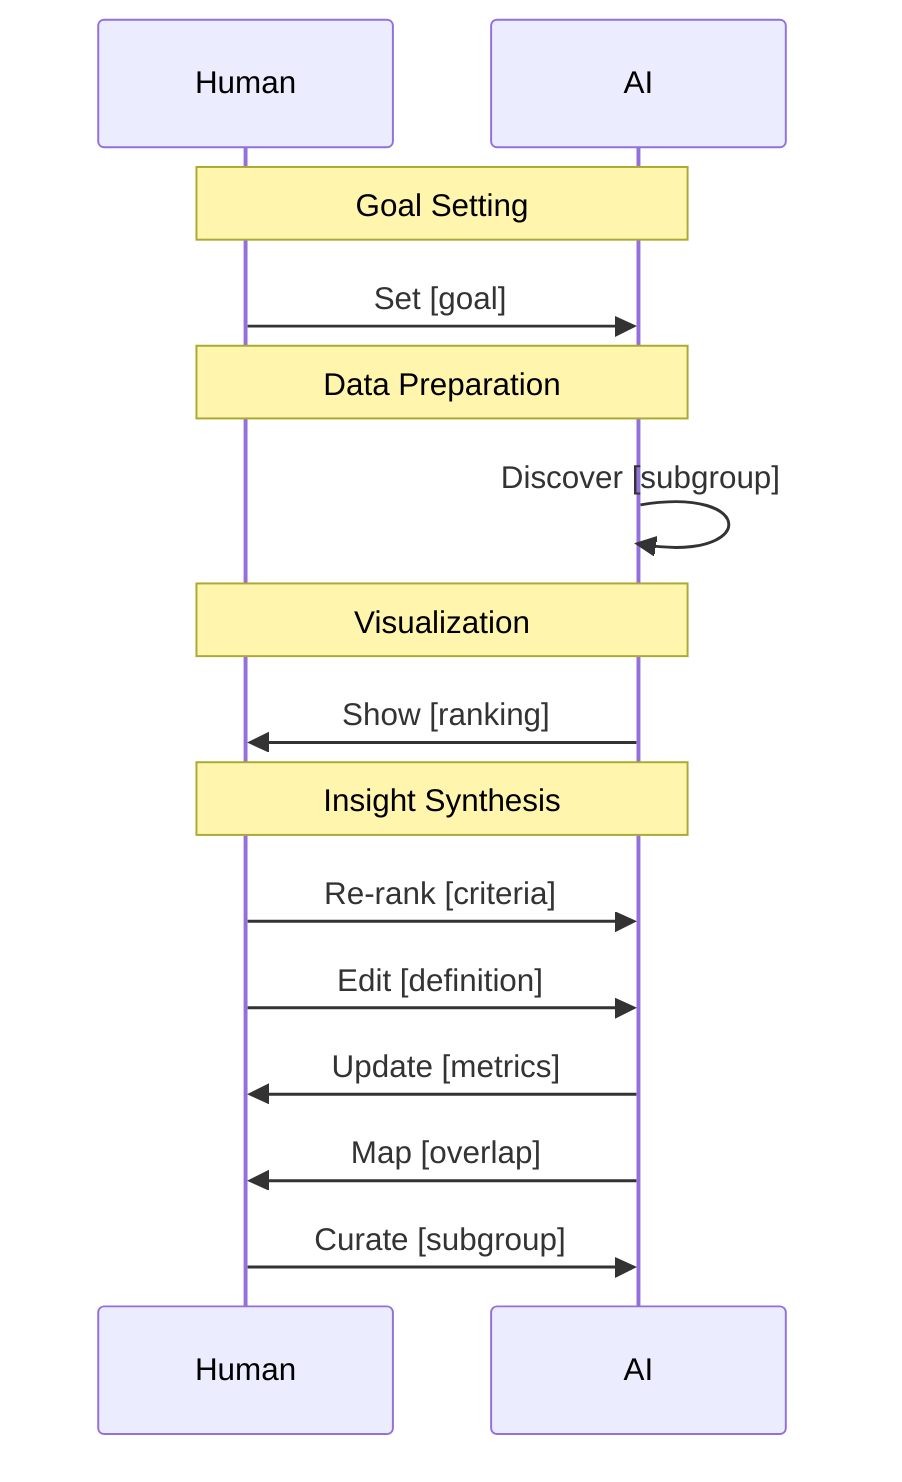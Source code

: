 sequenceDiagram
    participant H as Human
    participant A as AI

    note over H,A: Goal Setting
    H ->> A: Set [goal]

    note over H,A: Data Preparation
    A ->> A: Discover [subgroup]

    note over H,A: Visualization
    A ->> H: Show [ranking]

    note over H,A: Insight Synthesis
    H ->> A: Re-rank [criteria]
    H ->> A: Edit [definition]
    A ->> H: Update [metrics]
    A ->> H: Map [overlap]
    H ->> A: Curate [subgroup]